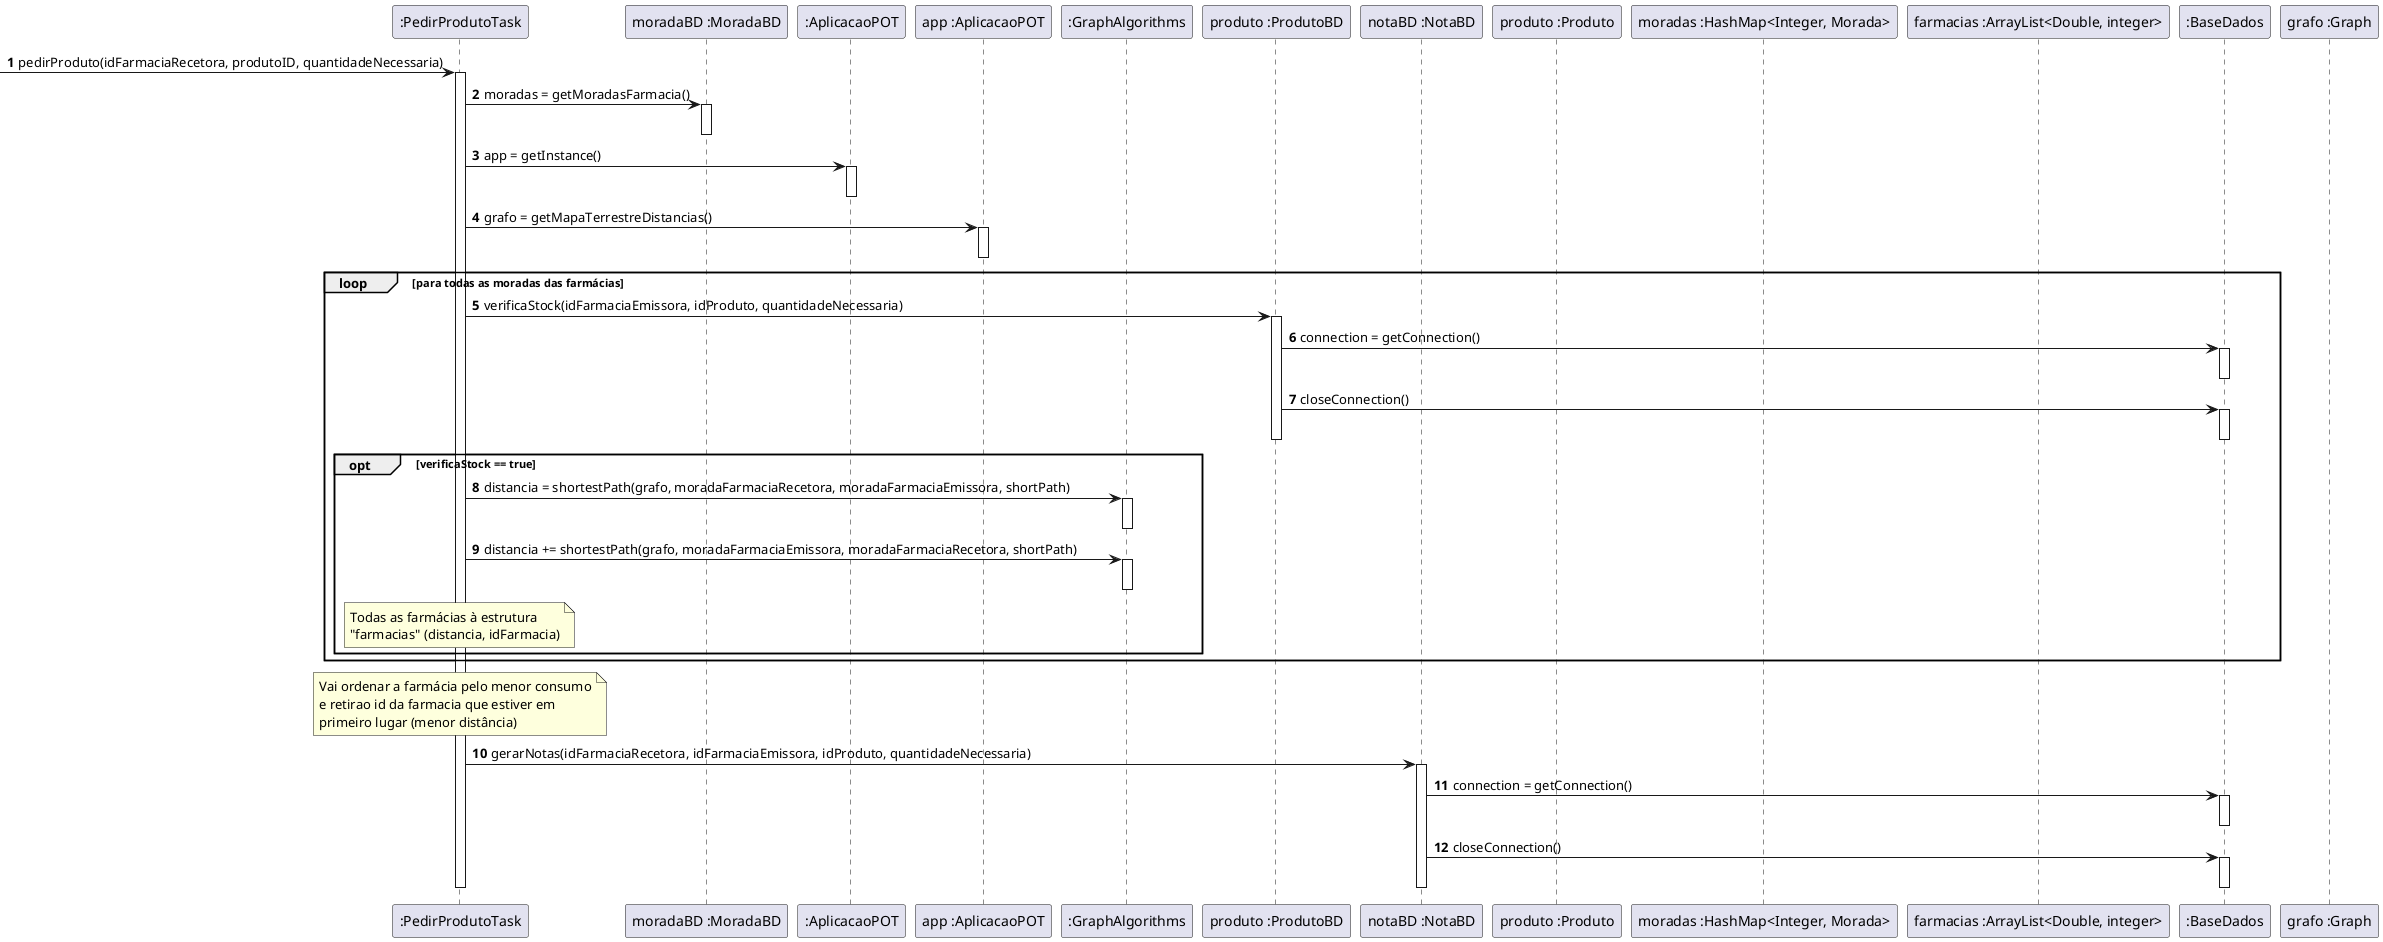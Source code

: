 @startuml
autonumber

participant ":PedirProdutoTask" AS TASK
participant "moradaBD :MoradaBD" AS MORADA_BD
participant ":AplicacaoPOT" AS APP_POT
participant "app :AplicacaoPOT" AS APP
participant ":GraphAlgorithms" AS GRAFO
participant "produto :ProdutoBD" AS PRODUTO_BD
participant "notaBD :NotaBD" AS NOTA
participant "produto :Produto" AS PRODUTO
participant "moradas :HashMap<Integer, Morada>"
participant "farmacias :ArrayList<Double, integer>"
participant ":BaseDados" AS BD
participant "grafo :Graph"

-> TASK : pedirProduto(idFarmaciaRecetora, produtoID, quantidadeNecessaria)
activate TASK

    TASK -> MORADA_BD : moradas = getMoradasFarmacia()
    activate MORADA_BD
    deactivate MORADA_BD

    TASK -> APP_POT : app = getInstance()
    activate APP_POT
    deactivate APP_POT

    TASK -> APP : grafo = getMapaTerrestreDistancias()
    activate APP
    deactivate APP

    loop para todas as moradas das farmácias

        TASK -> PRODUTO_BD : verificaStock(idFarmaciaEmissora, idProduto, quantidadeNecessaria)
        activate PRODUTO_BD

            PRODUTO_BD -> BD : connection = getConnection()
            activate BD
            deactivate BD

            PRODUTO_BD -> BD : closeConnection()
            activate BD
            deactivate BD

        deactivate PRODUTO_BD

        opt verificaStock == true

            TASK -> GRAFO : distancia = shortestPath(grafo, moradaFarmaciaRecetora, moradaFarmaciaEmissora, shortPath)
            activate GRAFO
            deactivate GRAFO

            TASK -> GRAFO : distancia += shortestPath(grafo, moradaFarmaciaEmissora, moradaFarmaciaRecetora, shortPath)
            activate GRAFO
            deactivate GRAFO

            note over TASK
                Todas as farmácias à estrutura
                "farmacias" (distancia, idFarmacia)
            end note
        end opt

    end loop

    note over TASK
        Vai ordenar a farmácia pelo menor consumo
        e retirao id da farmacia que estiver em
        primeiro lugar (menor distância)
    end note

    TASK -> NOTA : gerarNotas(idFarmaciaRecetora, idFarmaciaEmissora, idProduto, quantidadeNecessaria)
    activate NOTA

        NOTA -> BD : connection = getConnection()
        activate BD
        deactivate BD

        NOTA -> BD : closeConnection()
        activate BD
        deactivate BD

    deactivate NOTA

deactivate TASK

@enduml